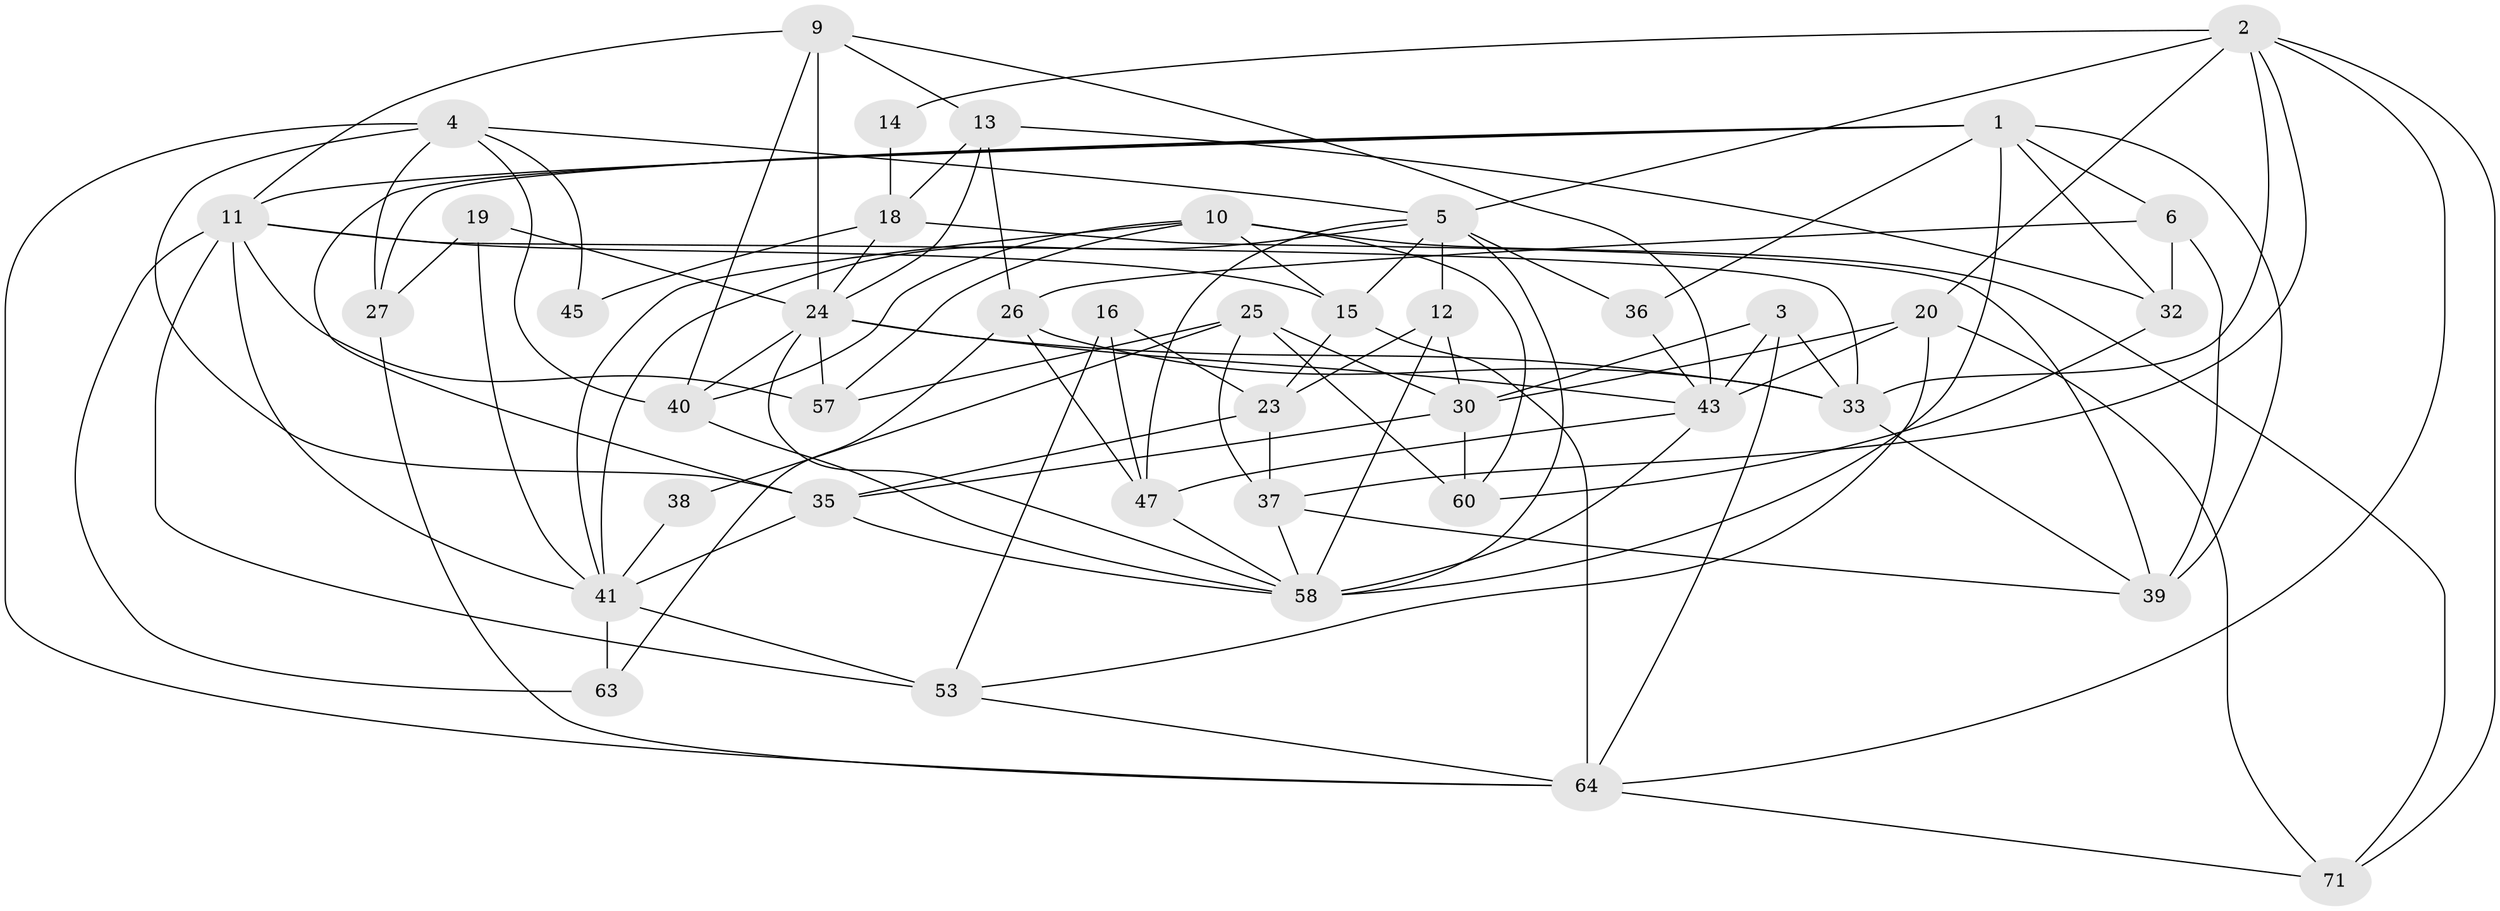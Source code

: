 // Generated by graph-tools (version 1.1) at 2025/52/02/27/25 19:52:07]
// undirected, 42 vertices, 108 edges
graph export_dot {
graph [start="1"]
  node [color=gray90,style=filled];
  1 [super="+21"];
  2 [super="+56"];
  3 [super="+31"];
  4 [super="+61"];
  5 [super="+8"];
  6 [super="+7"];
  9 [super="+17"];
  10 [super="+65"];
  11 [super="+42"];
  12 [super="+55"];
  13 [super="+50"];
  14;
  15 [super="+70"];
  16;
  18 [super="+46"];
  19;
  20 [super="+22"];
  23 [super="+29"];
  24 [super="+28"];
  25;
  26 [super="+54"];
  27;
  30 [super="+34"];
  32;
  33 [super="+68"];
  35 [super="+59"];
  36 [super="+51"];
  37;
  38;
  39 [super="+48"];
  40 [super="+49"];
  41 [super="+52"];
  43 [super="+44"];
  45;
  47 [super="+67"];
  53 [super="+62"];
  57;
  58 [super="+66"];
  60;
  63;
  64 [super="+69"];
  71;
  1 -- 35;
  1 -- 6;
  1 -- 32;
  1 -- 27;
  1 -- 58 [weight=2];
  1 -- 11;
  1 -- 39;
  1 -- 36;
  2 -- 37;
  2 -- 64;
  2 -- 33;
  2 -- 20;
  2 -- 5;
  2 -- 71;
  2 -- 14;
  3 -- 64;
  3 -- 33;
  3 -- 30;
  3 -- 43;
  4 -- 27;
  4 -- 64;
  4 -- 5;
  4 -- 40;
  4 -- 45;
  4 -- 35;
  5 -- 41;
  5 -- 36;
  5 -- 12;
  5 -- 47;
  5 -- 15;
  5 -- 58;
  6 -- 26 [weight=2];
  6 -- 32;
  6 -- 39;
  9 -- 43 [weight=2];
  9 -- 40;
  9 -- 24 [weight=2];
  9 -- 11;
  9 -- 13;
  10 -- 57;
  10 -- 15;
  10 -- 71;
  10 -- 40;
  10 -- 41;
  10 -- 60;
  11 -- 57;
  11 -- 63;
  11 -- 33;
  11 -- 53;
  11 -- 41;
  11 -- 15;
  12 -- 30;
  12 -- 58;
  12 -- 23;
  13 -- 32;
  13 -- 18;
  13 -- 24;
  13 -- 26;
  14 -- 18;
  15 -- 64;
  15 -- 23;
  16 -- 53;
  16 -- 47;
  16 -- 23;
  18 -- 39;
  18 -- 24;
  18 -- 45;
  19 -- 24;
  19 -- 27;
  19 -- 41;
  20 -- 53;
  20 -- 71;
  20 -- 43;
  20 -- 30 [weight=2];
  23 -- 37;
  23 -- 35;
  24 -- 40;
  24 -- 33;
  24 -- 57;
  24 -- 43;
  24 -- 58;
  25 -- 60;
  25 -- 57;
  25 -- 30;
  25 -- 37;
  25 -- 38;
  26 -- 33;
  26 -- 63;
  26 -- 47;
  27 -- 64;
  30 -- 35;
  30 -- 60;
  32 -- 60;
  33 -- 39;
  35 -- 41;
  35 -- 58;
  36 -- 43;
  37 -- 58;
  37 -- 39;
  38 -- 41;
  40 -- 58;
  41 -- 63;
  41 -- 53;
  43 -- 47;
  43 -- 58;
  47 -- 58;
  53 -- 64;
  64 -- 71;
}
